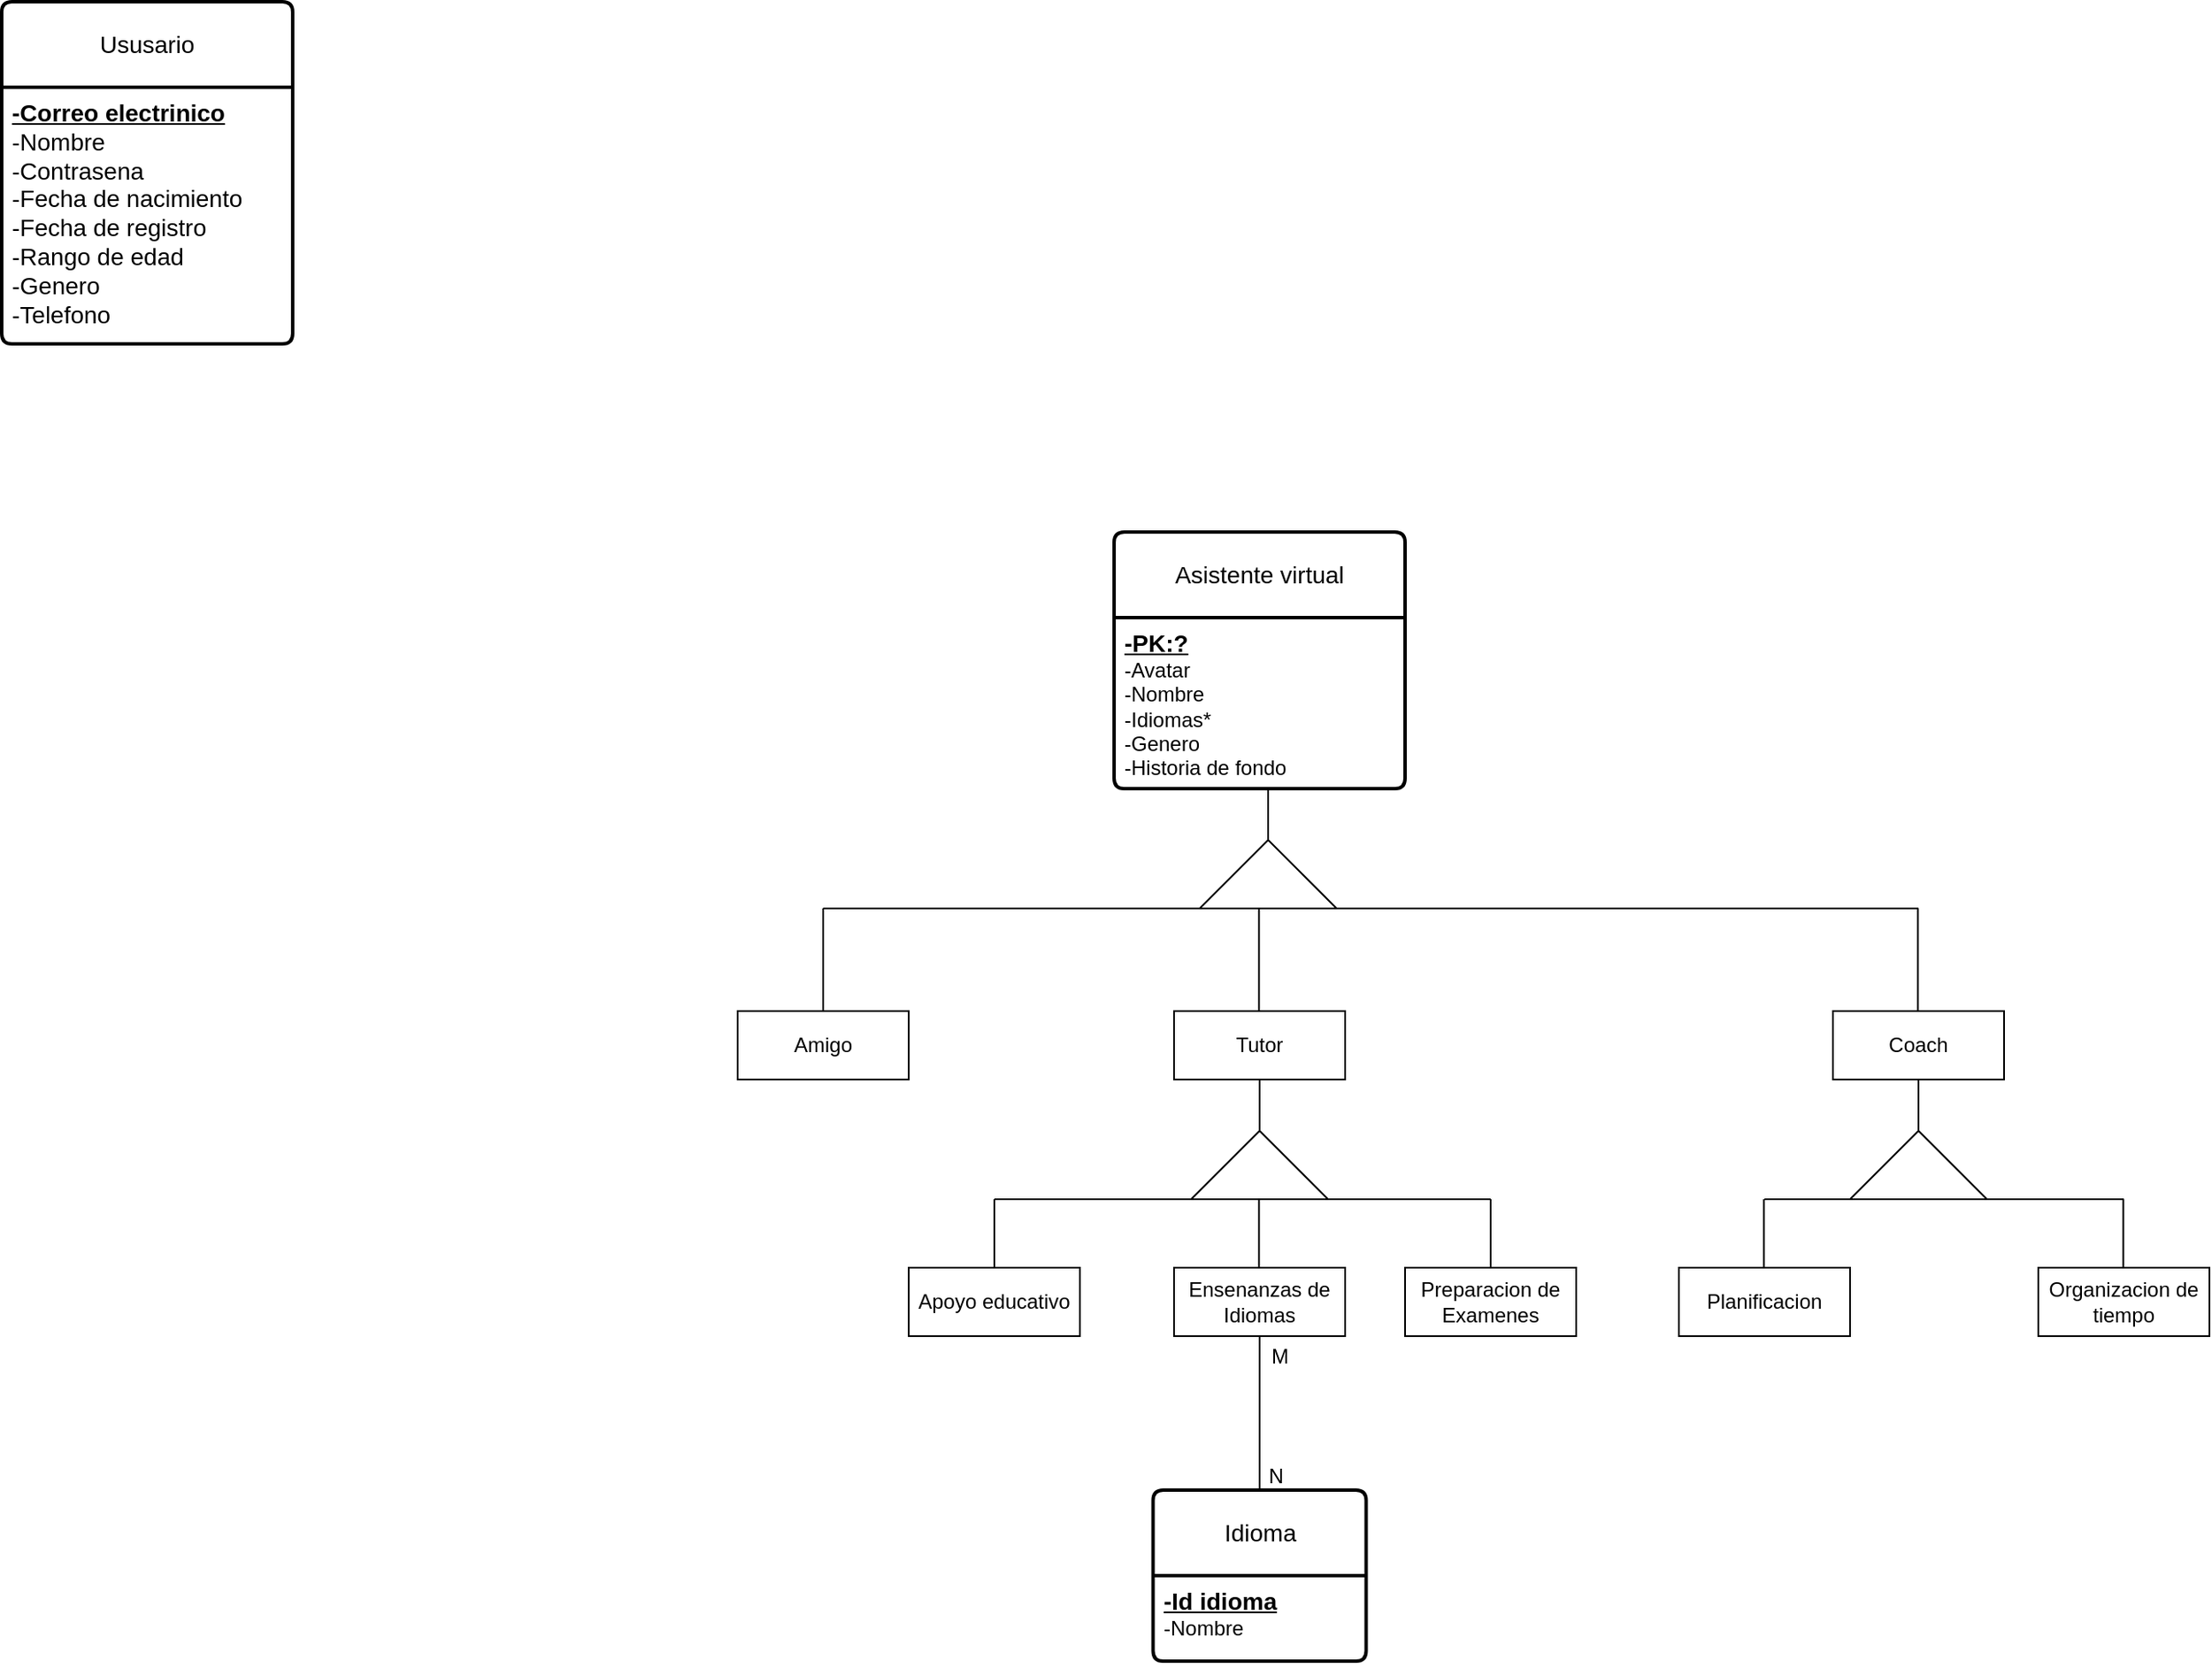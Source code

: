 <mxfile version="24.7.17">
  <diagram id="R2lEEEUBdFMjLlhIrx00" name="Page-1">
    <mxGraphModel dx="2284" dy="1878" grid="1" gridSize="10" guides="1" tooltips="1" connect="1" arrows="1" fold="1" page="1" pageScale="1" pageWidth="850" pageHeight="1100" math="0" shadow="0" extFonts="Permanent Marker^https://fonts.googleapis.com/css?family=Permanent+Marker">
      <root>
        <mxCell id="0" />
        <mxCell id="1" parent="0" />
        <mxCell id="iupofRJ8wWLY9DJQLIAq-15" value="Ususario" style="swimlane;childLayout=stackLayout;horizontal=1;startSize=50;horizontalStack=0;rounded=1;fontSize=14;fontStyle=0;strokeWidth=2;resizeParent=0;resizeLast=1;shadow=0;dashed=0;align=center;arcSize=4;whiteSpace=wrap;html=1;" parent="1" vertex="1">
          <mxGeometry x="-710" y="-390" width="170" height="200" as="geometry" />
        </mxCell>
        <mxCell id="iupofRJ8wWLY9DJQLIAq-16" value="&lt;span style=&quot;font-weight: 700; text-decoration-line: underline; font-size: 14px;&quot;&gt;&lt;font style=&quot;font-size: 14px;&quot;&gt;-Correo electrinico&lt;/font&gt;&lt;/span&gt;&lt;div style=&quot;font-size: 14px;&quot;&gt;&lt;font style=&quot;font-size: 14px;&quot;&gt;-Nombre&lt;br style=&quot;padding: 0px; margin: 0px;&quot;&gt;-Contrasena&lt;br style=&quot;padding: 0px; margin: 0px;&quot;&gt;-Fecha de nacimiento&lt;br style=&quot;padding: 0px; margin: 0px;&quot;&gt;-Fecha de registro&lt;br style=&quot;padding: 0px; margin: 0px;&quot;&gt;-Rango de edad&lt;br style=&quot;padding: 0px; margin: 0px;&quot;&gt;-Genero&lt;br style=&quot;padding: 0px; margin: 0px;&quot;&gt;-Telefono&lt;/font&gt;&lt;span style=&quot;font-size: 13px; font-weight: 700; text-decoration-line: underline;&quot;&gt;&lt;br&gt;&lt;/span&gt;&lt;/div&gt;" style="align=left;strokeColor=none;fillColor=none;spacingLeft=4;fontSize=12;verticalAlign=top;resizable=0;rotatable=0;part=1;html=1;" parent="iupofRJ8wWLY9DJQLIAq-15" vertex="1">
          <mxGeometry y="50" width="170" height="150" as="geometry" />
        </mxCell>
        <mxCell id="iupofRJ8wWLY9DJQLIAq-18" value="Asistente virtual" style="swimlane;childLayout=stackLayout;horizontal=1;startSize=50;horizontalStack=0;rounded=1;fontSize=14;fontStyle=0;strokeWidth=2;resizeParent=0;resizeLast=1;shadow=0;dashed=0;align=center;arcSize=4;whiteSpace=wrap;html=1;" parent="1" vertex="1">
          <mxGeometry x="-60" y="-80" width="170" height="150" as="geometry" />
        </mxCell>
        <mxCell id="iupofRJ8wWLY9DJQLIAq-19" value="&lt;div style=&quot;&quot;&gt;&lt;span style=&quot;font-weight: 700; text-decoration-line: underline; font-size: 14px;&quot;&gt;-PK:?&lt;/span&gt;&lt;/div&gt;&lt;div style=&quot;&quot;&gt;-Avatar&lt;/div&gt;&lt;div style=&quot;&quot;&gt;-Nombre&lt;/div&gt;&lt;div style=&quot;&quot;&gt;-Idiomas*&lt;/div&gt;&lt;div style=&quot;&quot;&gt;-Genero&lt;/div&gt;&lt;div style=&quot;&quot;&gt;-Historia de fondo&lt;/div&gt;" style="align=left;strokeColor=none;fillColor=none;spacingLeft=4;fontSize=12;verticalAlign=top;resizable=0;rotatable=0;part=1;html=1;" parent="iupofRJ8wWLY9DJQLIAq-18" vertex="1">
          <mxGeometry y="50" width="170" height="100" as="geometry" />
        </mxCell>
        <mxCell id="QySvND94s1hB9OFREuVr-1" value="Idioma" style="swimlane;childLayout=stackLayout;horizontal=1;startSize=50;horizontalStack=0;rounded=1;fontSize=14;fontStyle=0;strokeWidth=2;resizeParent=0;resizeLast=1;shadow=0;dashed=0;align=center;arcSize=4;whiteSpace=wrap;html=1;" vertex="1" parent="1">
          <mxGeometry x="-37.25" y="480" width="124.5" height="100" as="geometry">
            <mxRectangle x="-54.5" y="510" width="80" height="20" as="alternateBounds" />
          </mxGeometry>
        </mxCell>
        <mxCell id="QySvND94s1hB9OFREuVr-2" value="&lt;div style=&quot;&quot;&gt;&lt;span style=&quot;font-size: 14px;&quot;&gt;&lt;b&gt;&lt;u&gt;-Id idioma&lt;/u&gt;&lt;/b&gt;&lt;/span&gt;&lt;/div&gt;&lt;div style=&quot;&quot;&gt;&lt;div&gt;-Nombre&lt;/div&gt;&lt;div&gt;&lt;br&gt;&lt;/div&gt;&lt;/div&gt;" style="align=left;strokeColor=none;fillColor=none;spacingLeft=4;fontSize=12;verticalAlign=top;resizable=0;rotatable=0;part=1;html=1;" vertex="1" parent="QySvND94s1hB9OFREuVr-1">
          <mxGeometry y="50" width="124.5" height="50" as="geometry" />
        </mxCell>
        <mxCell id="QySvND94s1hB9OFREuVr-7" value="" style="endArrow=none;html=1;rounded=0;" edge="1" parent="1">
          <mxGeometry width="50" height="50" relative="1" as="geometry">
            <mxPoint x="30" y="100" as="sourcePoint" />
            <mxPoint x="30" y="70" as="targetPoint" />
          </mxGeometry>
        </mxCell>
        <mxCell id="QySvND94s1hB9OFREuVr-10" value="" style="endArrow=none;html=1;rounded=0;" edge="1" parent="1">
          <mxGeometry width="50" height="50" relative="1" as="geometry">
            <mxPoint x="-10" y="140" as="sourcePoint" />
            <mxPoint x="30" y="100" as="targetPoint" />
          </mxGeometry>
        </mxCell>
        <mxCell id="QySvND94s1hB9OFREuVr-11" value="" style="endArrow=none;html=1;rounded=0;" edge="1" parent="1">
          <mxGeometry width="50" height="50" relative="1" as="geometry">
            <mxPoint x="70" y="140" as="sourcePoint" />
            <mxPoint x="30" y="100" as="targetPoint" />
          </mxGeometry>
        </mxCell>
        <mxCell id="QySvND94s1hB9OFREuVr-13" value="" style="endArrow=none;html=1;rounded=0;" edge="1" parent="1">
          <mxGeometry width="50" height="50" relative="1" as="geometry">
            <mxPoint x="-230" y="140" as="sourcePoint" />
            <mxPoint x="410" y="140" as="targetPoint" />
          </mxGeometry>
        </mxCell>
        <mxCell id="QySvND94s1hB9OFREuVr-14" value="Amigo" style="whiteSpace=wrap;html=1;align=center;" vertex="1" parent="1">
          <mxGeometry x="-280" y="200" width="100" height="40" as="geometry" />
        </mxCell>
        <mxCell id="QySvND94s1hB9OFREuVr-15" value="Tutor" style="whiteSpace=wrap;html=1;align=center;" vertex="1" parent="1">
          <mxGeometry x="-25" y="200" width="100" height="40" as="geometry" />
        </mxCell>
        <mxCell id="QySvND94s1hB9OFREuVr-16" value="Coach" style="whiteSpace=wrap;html=1;align=center;" vertex="1" parent="1">
          <mxGeometry x="360" y="200" width="100" height="40" as="geometry" />
        </mxCell>
        <mxCell id="QySvND94s1hB9OFREuVr-17" value="" style="endArrow=none;html=1;rounded=0;exitX=0.5;exitY=0;exitDx=0;exitDy=0;" edge="1" parent="1" source="QySvND94s1hB9OFREuVr-14">
          <mxGeometry width="50" height="50" relative="1" as="geometry">
            <mxPoint x="-170" y="140" as="sourcePoint" />
            <mxPoint x="-230" y="140" as="targetPoint" />
          </mxGeometry>
        </mxCell>
        <mxCell id="QySvND94s1hB9OFREuVr-18" value="" style="endArrow=none;html=1;rounded=0;exitX=0.5;exitY=0;exitDx=0;exitDy=0;" edge="1" parent="1">
          <mxGeometry width="50" height="50" relative="1" as="geometry">
            <mxPoint x="24.66" y="200" as="sourcePoint" />
            <mxPoint x="24.66" y="140" as="targetPoint" />
          </mxGeometry>
        </mxCell>
        <mxCell id="QySvND94s1hB9OFREuVr-19" value="" style="endArrow=none;html=1;rounded=0;exitX=0.5;exitY=0;exitDx=0;exitDy=0;" edge="1" parent="1">
          <mxGeometry width="50" height="50" relative="1" as="geometry">
            <mxPoint x="409.66" y="200" as="sourcePoint" />
            <mxPoint x="409.66" y="140" as="targetPoint" />
          </mxGeometry>
        </mxCell>
        <mxCell id="QySvND94s1hB9OFREuVr-27" value="" style="triangle;whiteSpace=wrap;html=1;direction=north;fillColor=none;" vertex="1" parent="1">
          <mxGeometry x="-15" y="270" width="80" height="40" as="geometry" />
        </mxCell>
        <mxCell id="QySvND94s1hB9OFREuVr-28" value="" style="endArrow=none;html=1;rounded=0;" edge="1" parent="1" source="QySvND94s1hB9OFREuVr-27">
          <mxGeometry width="50" height="50" relative="1" as="geometry">
            <mxPoint x="-25" y="290" as="sourcePoint" />
            <mxPoint x="25" y="240" as="targetPoint" />
          </mxGeometry>
        </mxCell>
        <mxCell id="QySvND94s1hB9OFREuVr-29" value="" style="endArrow=none;html=1;rounded=0;" edge="1" parent="1">
          <mxGeometry width="50" height="50" relative="1" as="geometry">
            <mxPoint x="-130" y="310" as="sourcePoint" />
            <mxPoint x="160" y="310" as="targetPoint" />
          </mxGeometry>
        </mxCell>
        <mxCell id="QySvND94s1hB9OFREuVr-30" value="" style="endArrow=none;html=1;rounded=0;" edge="1" parent="1">
          <mxGeometry width="50" height="50" relative="1" as="geometry">
            <mxPoint x="-130" y="350" as="sourcePoint" />
            <mxPoint x="-130" y="310" as="targetPoint" />
          </mxGeometry>
        </mxCell>
        <mxCell id="QySvND94s1hB9OFREuVr-31" value="Apoyo educativo" style="whiteSpace=wrap;html=1;align=center;" vertex="1" parent="1">
          <mxGeometry x="-180" y="350" width="100" height="40" as="geometry" />
        </mxCell>
        <mxCell id="QySvND94s1hB9OFREuVr-32" value="Ensenanzas de Idiomas" style="whiteSpace=wrap;html=1;align=center;" vertex="1" parent="1">
          <mxGeometry x="-25" y="350" width="100" height="40" as="geometry" />
        </mxCell>
        <mxCell id="QySvND94s1hB9OFREuVr-33" value="" style="endArrow=none;html=1;rounded=0;" edge="1" parent="1">
          <mxGeometry width="50" height="50" relative="1" as="geometry">
            <mxPoint x="24.66" y="350" as="sourcePoint" />
            <mxPoint x="24.66" y="310" as="targetPoint" />
          </mxGeometry>
        </mxCell>
        <mxCell id="QySvND94s1hB9OFREuVr-34" value="" style="endArrow=none;html=1;rounded=0;" edge="1" parent="1">
          <mxGeometry width="50" height="50" relative="1" as="geometry">
            <mxPoint x="160" y="350" as="sourcePoint" />
            <mxPoint x="160" y="310" as="targetPoint" />
          </mxGeometry>
        </mxCell>
        <mxCell id="QySvND94s1hB9OFREuVr-35" value="Preparacion de Examenes" style="whiteSpace=wrap;html=1;align=center;" vertex="1" parent="1">
          <mxGeometry x="110" y="350" width="100" height="40" as="geometry" />
        </mxCell>
        <mxCell id="QySvND94s1hB9OFREuVr-37" value="" style="triangle;whiteSpace=wrap;html=1;direction=north;fillColor=none;" vertex="1" parent="1">
          <mxGeometry x="370" y="270" width="80" height="40" as="geometry" />
        </mxCell>
        <mxCell id="QySvND94s1hB9OFREuVr-38" value="" style="endArrow=none;html=1;rounded=0;" edge="1" parent="1" source="QySvND94s1hB9OFREuVr-37">
          <mxGeometry width="50" height="50" relative="1" as="geometry">
            <mxPoint x="360" y="290" as="sourcePoint" />
            <mxPoint x="410" y="240" as="targetPoint" />
          </mxGeometry>
        </mxCell>
        <mxCell id="QySvND94s1hB9OFREuVr-39" value="" style="endArrow=none;html=1;rounded=0;" edge="1" parent="1">
          <mxGeometry width="50" height="50" relative="1" as="geometry">
            <mxPoint x="320" y="310" as="sourcePoint" />
            <mxPoint x="530" y="310" as="targetPoint" />
          </mxGeometry>
        </mxCell>
        <mxCell id="QySvND94s1hB9OFREuVr-40" value="Organizacion de tiempo" style="whiteSpace=wrap;html=1;align=center;" vertex="1" parent="1">
          <mxGeometry x="480" y="350" width="100" height="40" as="geometry" />
        </mxCell>
        <mxCell id="QySvND94s1hB9OFREuVr-41" value="" style="endArrow=none;html=1;rounded=0;" edge="1" parent="1">
          <mxGeometry width="50" height="50" relative="1" as="geometry">
            <mxPoint x="529.68" y="350" as="sourcePoint" />
            <mxPoint x="529.68" y="310" as="targetPoint" />
          </mxGeometry>
        </mxCell>
        <mxCell id="QySvND94s1hB9OFREuVr-42" value="Planificacion" style="whiteSpace=wrap;html=1;align=center;" vertex="1" parent="1">
          <mxGeometry x="270" y="350" width="100" height="40" as="geometry" />
        </mxCell>
        <mxCell id="QySvND94s1hB9OFREuVr-43" value="" style="endArrow=none;html=1;rounded=0;" edge="1" parent="1">
          <mxGeometry width="50" height="50" relative="1" as="geometry">
            <mxPoint x="319.68" y="350" as="sourcePoint" />
            <mxPoint x="319.68" y="310" as="targetPoint" />
          </mxGeometry>
        </mxCell>
        <mxCell id="QySvND94s1hB9OFREuVr-45" value="" style="endArrow=none;html=1;rounded=0;exitX=0.5;exitY=1;exitDx=0;exitDy=0;entryX=0.5;entryY=0;entryDx=0;entryDy=0;" edge="1" parent="1" source="QySvND94s1hB9OFREuVr-32" target="QySvND94s1hB9OFREuVr-1">
          <mxGeometry relative="1" as="geometry">
            <mxPoint x="-175" y="460" as="sourcePoint" />
            <mxPoint x="-15" y="460" as="targetPoint" />
          </mxGeometry>
        </mxCell>
        <mxCell id="QySvND94s1hB9OFREuVr-46" value="M" style="resizable=0;html=1;whiteSpace=wrap;align=left;verticalAlign=bottom;" connectable="0" vertex="1" parent="QySvND94s1hB9OFREuVr-45">
          <mxGeometry x="-1" relative="1" as="geometry">
            <mxPoint x="5" y="20" as="offset" />
          </mxGeometry>
        </mxCell>
        <mxCell id="QySvND94s1hB9OFREuVr-47" value="N" style="resizable=0;html=1;whiteSpace=wrap;align=right;verticalAlign=bottom;" connectable="0" vertex="1" parent="QySvND94s1hB9OFREuVr-45">
          <mxGeometry x="1" relative="1" as="geometry">
            <mxPoint x="15" as="offset" />
          </mxGeometry>
        </mxCell>
      </root>
    </mxGraphModel>
  </diagram>
</mxfile>
